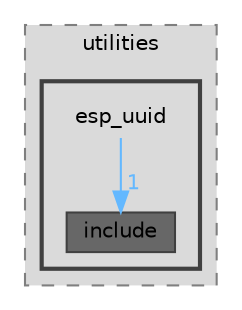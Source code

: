 digraph "components/utilities/esp_uuid"
{
 // LATEX_PDF_SIZE
  bgcolor="transparent";
  edge [fontname=Helvetica,fontsize=10,labelfontname=Helvetica,labelfontsize=10];
  node [fontname=Helvetica,fontsize=10,shape=box,height=0.2,width=0.4];
  compound=true
  subgraph clusterdir_59ed5374a4f6b52e0256717e78b786a3 {
    graph [ bgcolor="#dadada", pencolor="grey50", label="utilities", fontname=Helvetica,fontsize=10 style="filled,dashed", URL="dir_59ed5374a4f6b52e0256717e78b786a3.html",tooltip=""]
  subgraph clusterdir_8fc1d8dcec000504a5f824cc92b7e52d {
    graph [ bgcolor="#dadada", pencolor="grey25", label="", fontname=Helvetica,fontsize=10 style="filled,bold", URL="dir_8fc1d8dcec000504a5f824cc92b7e52d.html",tooltip=""]
    dir_8fc1d8dcec000504a5f824cc92b7e52d [shape=plaintext, label="esp_uuid"];
  dir_ea5da01041fd869df46a605ce1d35920 [label="include", fillcolor="#676767", color="grey25", style="filled", URL="dir_ea5da01041fd869df46a605ce1d35920.html",tooltip=""];
  }
  }
  dir_8fc1d8dcec000504a5f824cc92b7e52d->dir_ea5da01041fd869df46a605ce1d35920 [headlabel="1", labeldistance=1.5 headhref="dir_000036_000074.html" href="dir_000036_000074.html" color="steelblue1" fontcolor="steelblue1"];
}
